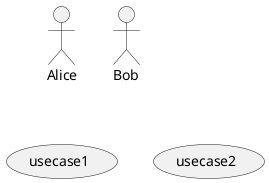 @startuml "actors and use cases"

' Create two actors Alice and Bob with aliases A and B.
:Alice: as A
actor :Bob: as B

' Create two use cases with aliases use1 and use2.
(usecase1) as use1
usecase usecase2 as use2

@enduml